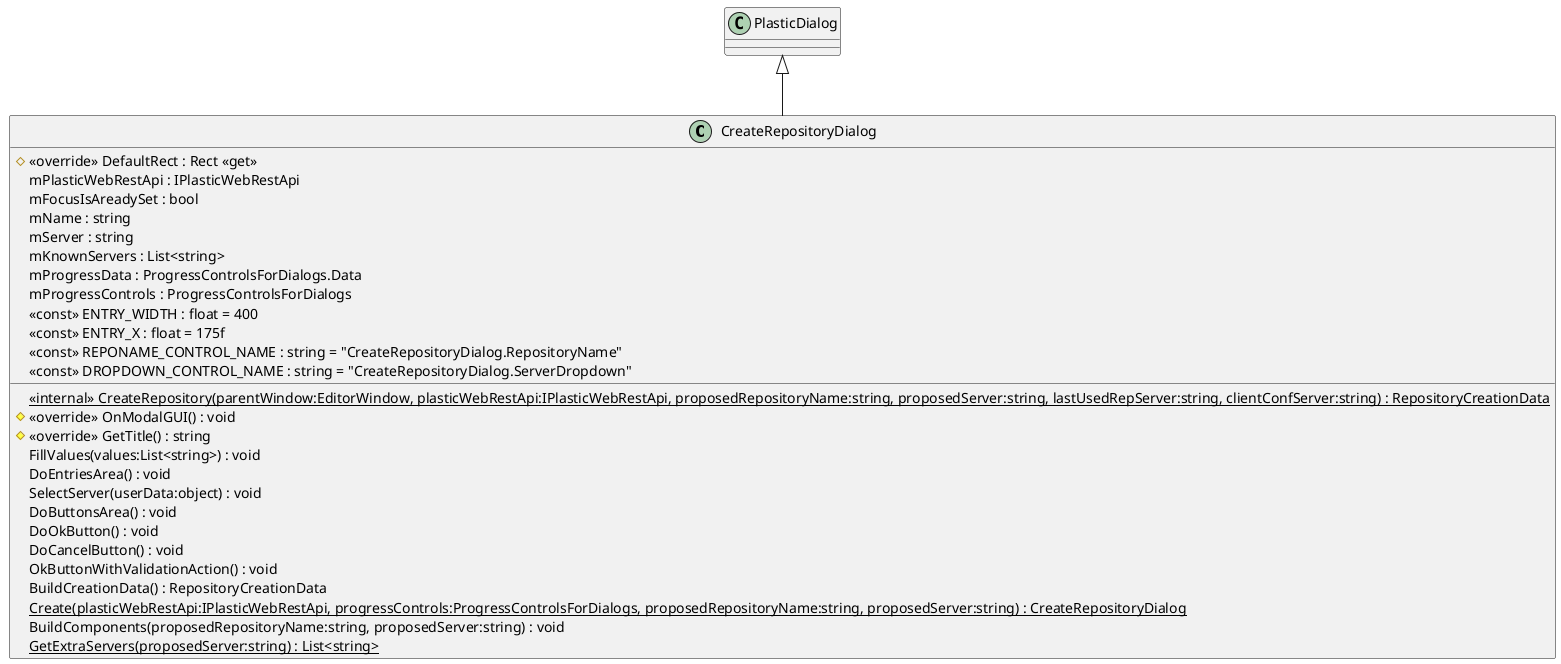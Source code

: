 @startuml
class CreateRepositoryDialog {
    # <<override>> DefaultRect : Rect <<get>>
    <<internal>> {static} CreateRepository(parentWindow:EditorWindow, plasticWebRestApi:IPlasticWebRestApi, proposedRepositoryName:string, proposedServer:string, lastUsedRepServer:string, clientConfServer:string) : RepositoryCreationData
    # <<override>> OnModalGUI() : void
    # <<override>> GetTitle() : string
    FillValues(values:List<string>) : void
    DoEntriesArea() : void
    SelectServer(userData:object) : void
    DoButtonsArea() : void
    DoOkButton() : void
    DoCancelButton() : void
    OkButtonWithValidationAction() : void
    BuildCreationData() : RepositoryCreationData
    {static} Create(plasticWebRestApi:IPlasticWebRestApi, progressControls:ProgressControlsForDialogs, proposedRepositoryName:string, proposedServer:string) : CreateRepositoryDialog
    BuildComponents(proposedRepositoryName:string, proposedServer:string) : void
    {static} GetExtraServers(proposedServer:string) : List<string>
    mPlasticWebRestApi : IPlasticWebRestApi
    mFocusIsAreadySet : bool
    mName : string
    mServer : string
    mKnownServers : List<string>
    mProgressData : ProgressControlsForDialogs.Data
    mProgressControls : ProgressControlsForDialogs
    <<const>> ENTRY_WIDTH : float = 400
    <<const>> ENTRY_X : float = 175f
    <<const>> REPONAME_CONTROL_NAME : string = "CreateRepositoryDialog.RepositoryName"
    <<const>> DROPDOWN_CONTROL_NAME : string = "CreateRepositoryDialog.ServerDropdown"
}
PlasticDialog <|-- CreateRepositoryDialog
@enduml
